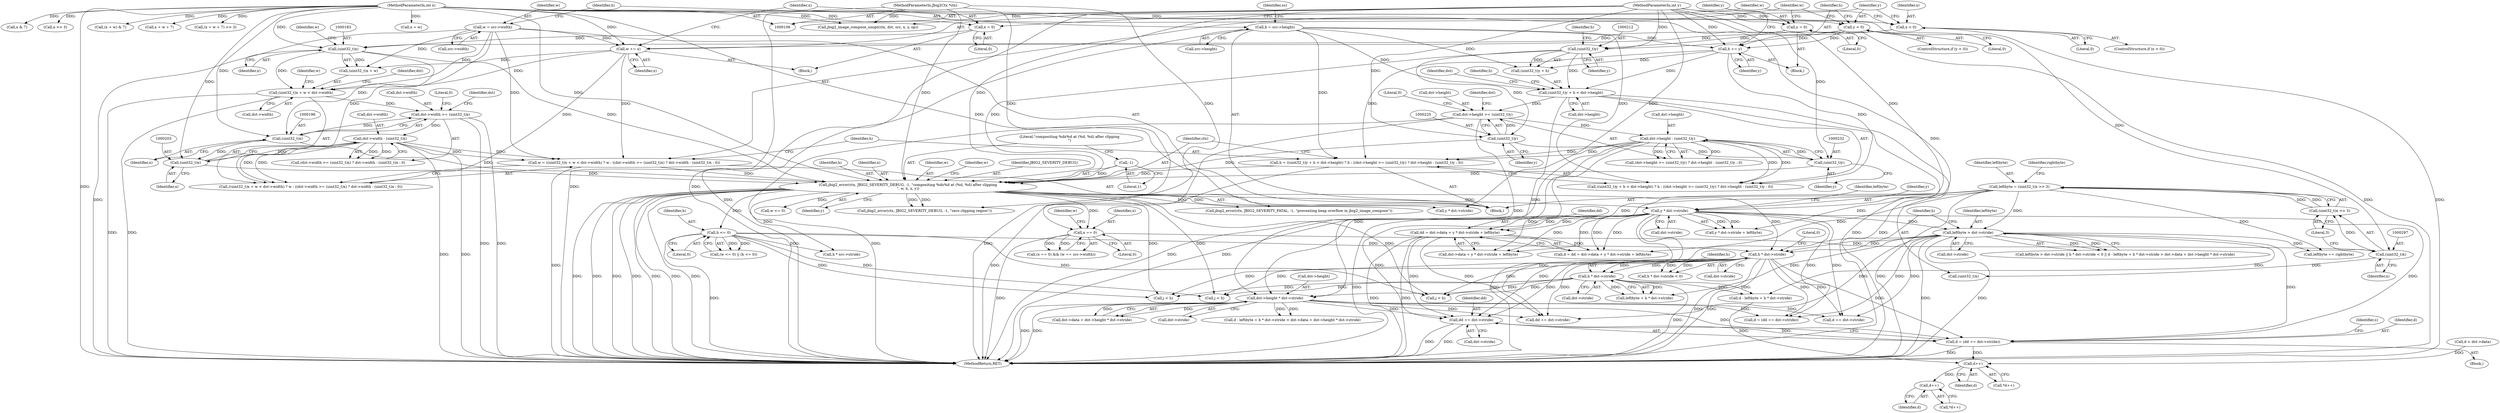 digraph "0_ghostscript_e698d5c11d27212aa1098bc5b1673a3378563092_3@pointer" {
"1000640" [label="(Call,dd += dst->stride)"];
"1000321" [label="(Call,dd = dst->data + y * dst->stride + leftbyte)"];
"1000328" [label="(Call,y * dst->stride)"];
"1000235" [label="(Call,jbig2_error(ctx, JBIG2_SEVERITY_DEBUG, -1, \"compositing %dx%d at (%d, %d) after clipping\n\", w, h, x, y))"];
"1000107" [label="(MethodParameterIn,Jbig2Ctx *ctx)"];
"1000238" [label="(Call,-1)"];
"1000177" [label="(Call,w = ((uint32_t)x + w < dst->width) ? w : ((dst->width >= (uint32_t)x) ? dst->width - (uint32_t)x : 0))"];
"1000140" [label="(Call,w = src->width)"];
"1000160" [label="(Call,w += x)"];
"1000156" [label="(Call,x < 0)"];
"1000110" [label="(MethodParameterIn,int x)"];
"1000198" [label="(Call,dst->width - (uint32_t)x)"];
"1000191" [label="(Call,dst->width >= (uint32_t)x)"];
"1000180" [label="(Call,(uint32_t)x + w < dst->width)"];
"1000182" [label="(Call,(uint32_t)x)"];
"1000163" [label="(Call,x = 0)"];
"1000195" [label="(Call,(uint32_t)x)"];
"1000202" [label="(Call,(uint32_t)x)"];
"1000206" [label="(Call,h = ((uint32_t)y + h < dst->height) ? h : ((dst->height >= (uint32_t)y) ? dst->height - (uint32_t)y : 0))"];
"1000171" [label="(Call,h += y)"];
"1000167" [label="(Call,y < 0)"];
"1000111" [label="(MethodParameterIn,int y)"];
"1000145" [label="(Call,h = src->height)"];
"1000227" [label="(Call,dst->height - (uint32_t)y)"];
"1000220" [label="(Call,dst->height >= (uint32_t)y)"];
"1000209" [label="(Call,(uint32_t)y + h < dst->height)"];
"1000211" [label="(Call,(uint32_t)y)"];
"1000174" [label="(Call,y = 0)"];
"1000224" [label="(Call,(uint32_t)y)"];
"1000231" [label="(Call,(uint32_t)y)"];
"1000293" [label="(Call,leftbyte = (uint32_t)x >> 3)"];
"1000295" [label="(Call,(uint32_t)x >> 3)"];
"1000296" [label="(Call,(uint32_t)x)"];
"1000264" [label="(Call,x == 0)"];
"1000342" [label="(Call,leftbyte > dst->stride)"];
"1000349" [label="(Call,h * dst->stride)"];
"1000250" [label="(Call,h <= 0)"];
"1000369" [label="(Call,dst->height * dst->stride)"];
"1000360" [label="(Call,h * dst->stride)"];
"1000638" [label="(Call,d = (dd += dst->stride))"];
"1000562" [label="(Call,d++)"];
"1000596" [label="(Call,d++)"];
"1000182" [label="(Call,(uint32_t)x)"];
"1000242" [label="(Identifier,h)"];
"1000385" [label="(Call,leftbyte == rightbyte)"];
"1000243" [label="(Identifier,x)"];
"1000349" [label="(Call,h * dst->stride)"];
"1000220" [label="(Call,dst->height >= (uint32_t)y)"];
"1000646" [label="(Identifier,s)"];
"1000151" [label="(Identifier,ss)"];
"1000186" [label="(Call,dst->width)"];
"1000362" [label="(Call,dst->stride)"];
"1000373" [label="(Call,dst->stride)"];
"1000301" [label="(Identifier,rightbyte)"];
"1000141" [label="(Identifier,w)"];
"1000213" [label="(Identifier,y)"];
"1000210" [label="(Call,(uint32_t)y + h)"];
"1000219" [label="(Call,(dst->height >= (uint32_t)y) ? dst->height - (uint32_t)y : 0)"];
"1000156" [label="(Call,x < 0)"];
"1000211" [label="(Call,(uint32_t)y)"];
"1000146" [label="(Identifier,h)"];
"1000178" [label="(Identifier,w)"];
"1000240" [label="(Literal,\"compositing %dx%d at (%d, %d) after clipping\n\")"];
"1000344" [label="(Call,dst->stride)"];
"1000162" [label="(Identifier,x)"];
"1000265" [label="(Identifier,x)"];
"1000304" [label="(Call,(uint32_t)x)"];
"1000228" [label="(Call,dst->height)"];
"1000233" [label="(Identifier,y)"];
"1000241" [label="(Identifier,w)"];
"1000195" [label="(Call,(uint32_t)x)"];
"1000179" [label="(Call,((uint32_t)x + w < dst->width) ? w : ((dst->width >= (uint32_t)x) ? dst->width - (uint32_t)x : 0))"];
"1000533" [label="(Call,x + w)"];
"1000176" [label="(Literal,0)"];
"1000313" [label="(Call,x & 7)"];
"1000170" [label="(Block,)"];
"1000639" [label="(Identifier,d)"];
"1000145" [label="(Call,h = src->height)"];
"1000209" [label="(Call,(uint32_t)y + h < dst->height)"];
"1000234" [label="(Literal,0)"];
"1000356" [label="(Call,d - leftbyte + h * dst->stride)"];
"1000328" [label="(Call,y * dst->stride)"];
"1000236" [label="(Identifier,ctx)"];
"1000227" [label="(Call,dst->height - (uint32_t)y)"];
"1000321" [label="(Call,dd = dst->data + y * dst->stride + leftbyte)"];
"1000319" [label="(Call,d = dd = dst->data + y * dst->stride + leftbyte)"];
"1000247" [label="(Call,w <= 0)"];
"1000597" [label="(Identifier,d)"];
"1000595" [label="(Call,*d++)"];
"1000177" [label="(Call,w = ((uint32_t)x + w < dst->width) ? w : ((dst->width >= (uint32_t)x) ? dst->width - (uint32_t)x : 0))"];
"1000252" [label="(Literal,0)"];
"1000513" [label="(Call,x >> 3)"];
"1000167" [label="(Call,y < 0)"];
"1000215" [label="(Call,dst->height)"];
"1000206" [label="(Call,h = ((uint32_t)y + h < dst->height) ? h : ((dst->height >= (uint32_t)y) ? dst->height - (uint32_t)y : 0))"];
"1000205" [label="(Literal,0)"];
"1000248" [label="(Identifier,w)"];
"1000171" [label="(Call,h += y)"];
"1000323" [label="(Call,dst->data + y * dst->stride + leftbyte)"];
"1000189" [label="(Identifier,w)"];
"1000251" [label="(Identifier,h)"];
"1000596" [label="(Call,d++)"];
"1000161" [label="(Identifier,w)"];
"1000142" [label="(Call,src->width)"];
"1000164" [label="(Identifier,x)"];
"1000160" [label="(Call,w += x)"];
"1000169" [label="(Literal,0)"];
"1000200" [label="(Identifier,dst)"];
"1000264" [label="(Call,x == 0)"];
"1000341" [label="(Call,leftbyte > dst->stride || h * dst->stride < 0 || d - leftbyte + h * dst->stride > dst->data + dst->height * dst->stride)"];
"1000168" [label="(Identifier,y)"];
"1000451" [label="(Call,j < h)"];
"1000244" [label="(Identifier,y)"];
"1000400" [label="(Call,j < h)"];
"1000226" [label="(Identifier,y)"];
"1000263" [label="(Call,(x == 0) && (w == src->width))"];
"1000365" [label="(Call,dst->data + dst->height * dst->stride)"];
"1000642" [label="(Call,dst->stride)"];
"1000192" [label="(Call,dst->width)"];
"1000343" [label="(Identifier,leftbyte)"];
"1000231" [label="(Call,(uint32_t)y)"];
"1000361" [label="(Identifier,h)"];
"1000378" [label="(Call,jbig2_error(ctx, JBIG2_SEVERITY_FATAL, -1, \"preventing heap overflow in jbig2_image_compose\"))"];
"1000351" [label="(Call,dst->stride)"];
"1000296" [label="(Call,(uint32_t)x)"];
"1000348" [label="(Call,h * dst->stride < 0)"];
"1000482" [label="(Call,dd += dst->stride)"];
"1000175" [label="(Identifier,y)"];
"1000250" [label="(Call,h <= 0)"];
"1000370" [label="(Call,dst->height)"];
"1000224" [label="(Call,(uint32_t)y)"];
"1000330" [label="(Call,dst->stride)"];
"1000294" [label="(Identifier,leftbyte)"];
"1000360" [label="(Call,h * dst->stride)"];
"1000222" [label="(Identifier,dst)"];
"1000155" [label="(ControlStructure,if (x < 0))"];
"1000157" [label="(Identifier,x)"];
"1000111" [label="(MethodParameterIn,int y)"];
"1000204" [label="(Identifier,x)"];
"1000110" [label="(MethodParameterIn,int x)"];
"1000190" [label="(Call,(dst->width >= (uint32_t)x) ? dst->width - (uint32_t)x : 0)"];
"1000480" [label="(Call,d = (dd += dst->stride))"];
"1000147" [label="(Call,src->height)"];
"1000354" [label="(Literal,0)"];
"1000299" [label="(Literal,3)"];
"1000133" [label="(Call,jbig2_image_compose_unopt(ctx, dst, src, x, y, op))"];
"1000554" [label="(Call,j < h)"];
"1000107" [label="(MethodParameterIn,Jbig2Ctx *ctx)"];
"1000532" [label="(Call,(x + w) & 7)"];
"1000563" [label="(Identifier,d)"];
"1000329" [label="(Identifier,y)"];
"1000507" [label="(Call,x + w + 7)"];
"1000268" [label="(Identifier,w)"];
"1000358" [label="(Call,leftbyte + h * dst->stride)"];
"1000174" [label="(Call,y = 0)"];
"1000336" [label="(Call,d < dst->data)"];
"1000158" [label="(Literal,0)"];
"1000208" [label="(Call,((uint32_t)y + h < dst->height) ? h : ((dst->height >= (uint32_t)y) ? dst->height - (uint32_t)y : 0))"];
"1000342" [label="(Call,leftbyte > dst->stride)"];
"1000641" [label="(Identifier,dd)"];
"1000369" [label="(Call,dst->height * dst->stride)"];
"1000254" [label="(Call,jbig2_error(ctx, JBIG2_SEVERITY_DEBUG, -1, \"zero clipping region\"))"];
"1000327" [label="(Call,y * dst->stride + leftbyte)"];
"1000278" [label="(Call,y * dst->stride)"];
"1000197" [label="(Identifier,x)"];
"1000166" [label="(ControlStructure,if (y < 0))"];
"1000198" [label="(Call,dst->width - (uint32_t)x)"];
"1000562" [label="(Call,d++)"];
"1000355" [label="(Call,d - leftbyte + h * dst->stride > dst->data + dst->height * dst->stride)"];
"1000559" [label="(Block,)"];
"1000221" [label="(Call,dst->height)"];
"1000246" [label="(Call,(w <= 0) || (h <= 0))"];
"1000191" [label="(Call,dst->width >= (uint32_t)x)"];
"1000180" [label="(Call,(uint32_t)x + w < dst->width)"];
"1000295" [label="(Call,(uint32_t)x >> 3)"];
"1000140" [label="(Call,w = src->width)"];
"1000165" [label="(Literal,0)"];
"1000286" [label="(Call,h * src->stride)"];
"1000113" [label="(Block,)"];
"1000184" [label="(Identifier,x)"];
"1000214" [label="(Identifier,h)"];
"1000298" [label="(Identifier,x)"];
"1000561" [label="(Call,*d++)"];
"1000237" [label="(Identifier,JBIG2_SEVERITY_DEBUG)"];
"1000229" [label="(Identifier,dst)"];
"1000266" [label="(Literal,0)"];
"1000638" [label="(Call,d = (dd += dst->stride))"];
"1000207" [label="(Identifier,h)"];
"1000159" [label="(Block,)"];
"1000506" [label="(Call,(x + w + 7) >> 3)"];
"1000293" [label="(Call,leftbyte = (uint32_t)x >> 3)"];
"1000322" [label="(Identifier,dd)"];
"1000235" [label="(Call,jbig2_error(ctx, JBIG2_SEVERITY_DEBUG, -1, \"compositing %dx%d at (%d, %d) after clipping\n\", w, h, x, y))"];
"1000163" [label="(Call,x = 0)"];
"1000202" [label="(Call,(uint32_t)x)"];
"1000350" [label="(Identifier,h)"];
"1000238" [label="(Call,-1)"];
"1000654" [label="(MethodReturn,RET)"];
"1000333" [label="(Identifier,leftbyte)"];
"1000173" [label="(Identifier,y)"];
"1000640" [label="(Call,dd += dst->stride)"];
"1000218" [label="(Identifier,h)"];
"1000415" [label="(Call,d += dst->stride)"];
"1000172" [label="(Identifier,h)"];
"1000185" [label="(Identifier,w)"];
"1000199" [label="(Call,dst->width)"];
"1000193" [label="(Identifier,dst)"];
"1000239" [label="(Literal,1)"];
"1000181" [label="(Call,(uint32_t)x + w)"];
"1000640" -> "1000638"  [label="AST: "];
"1000640" -> "1000642"  [label="CFG: "];
"1000641" -> "1000640"  [label="AST: "];
"1000642" -> "1000640"  [label="AST: "];
"1000638" -> "1000640"  [label="CFG: "];
"1000640" -> "1000654"  [label="DDG: "];
"1000640" -> "1000654"  [label="DDG: "];
"1000640" -> "1000638"  [label="DDG: "];
"1000321" -> "1000640"  [label="DDG: "];
"1000342" -> "1000640"  [label="DDG: "];
"1000349" -> "1000640"  [label="DDG: "];
"1000369" -> "1000640"  [label="DDG: "];
"1000328" -> "1000640"  [label="DDG: "];
"1000321" -> "1000319"  [label="AST: "];
"1000321" -> "1000323"  [label="CFG: "];
"1000322" -> "1000321"  [label="AST: "];
"1000323" -> "1000321"  [label="AST: "];
"1000319" -> "1000321"  [label="CFG: "];
"1000321" -> "1000654"  [label="DDG: "];
"1000321" -> "1000654"  [label="DDG: "];
"1000321" -> "1000319"  [label="DDG: "];
"1000328" -> "1000321"  [label="DDG: "];
"1000328" -> "1000321"  [label="DDG: "];
"1000293" -> "1000321"  [label="DDG: "];
"1000321" -> "1000482"  [label="DDG: "];
"1000328" -> "1000327"  [label="AST: "];
"1000328" -> "1000330"  [label="CFG: "];
"1000329" -> "1000328"  [label="AST: "];
"1000330" -> "1000328"  [label="AST: "];
"1000333" -> "1000328"  [label="CFG: "];
"1000328" -> "1000654"  [label="DDG: "];
"1000328" -> "1000654"  [label="DDG: "];
"1000328" -> "1000319"  [label="DDG: "];
"1000328" -> "1000319"  [label="DDG: "];
"1000328" -> "1000323"  [label="DDG: "];
"1000328" -> "1000323"  [label="DDG: "];
"1000328" -> "1000327"  [label="DDG: "];
"1000328" -> "1000327"  [label="DDG: "];
"1000235" -> "1000328"  [label="DDG: "];
"1000111" -> "1000328"  [label="DDG: "];
"1000328" -> "1000342"  [label="DDG: "];
"1000328" -> "1000415"  [label="DDG: "];
"1000328" -> "1000480"  [label="DDG: "];
"1000328" -> "1000482"  [label="DDG: "];
"1000328" -> "1000638"  [label="DDG: "];
"1000235" -> "1000113"  [label="AST: "];
"1000235" -> "1000244"  [label="CFG: "];
"1000236" -> "1000235"  [label="AST: "];
"1000237" -> "1000235"  [label="AST: "];
"1000238" -> "1000235"  [label="AST: "];
"1000240" -> "1000235"  [label="AST: "];
"1000241" -> "1000235"  [label="AST: "];
"1000242" -> "1000235"  [label="AST: "];
"1000243" -> "1000235"  [label="AST: "];
"1000244" -> "1000235"  [label="AST: "];
"1000248" -> "1000235"  [label="CFG: "];
"1000235" -> "1000654"  [label="DDG: "];
"1000235" -> "1000654"  [label="DDG: "];
"1000235" -> "1000654"  [label="DDG: "];
"1000235" -> "1000654"  [label="DDG: "];
"1000235" -> "1000654"  [label="DDG: "];
"1000235" -> "1000654"  [label="DDG: "];
"1000235" -> "1000654"  [label="DDG: "];
"1000107" -> "1000235"  [label="DDG: "];
"1000238" -> "1000235"  [label="DDG: "];
"1000177" -> "1000235"  [label="DDG: "];
"1000206" -> "1000235"  [label="DDG: "];
"1000182" -> "1000235"  [label="DDG: "];
"1000195" -> "1000235"  [label="DDG: "];
"1000202" -> "1000235"  [label="DDG: "];
"1000110" -> "1000235"  [label="DDG: "];
"1000231" -> "1000235"  [label="DDG: "];
"1000224" -> "1000235"  [label="DDG: "];
"1000211" -> "1000235"  [label="DDG: "];
"1000111" -> "1000235"  [label="DDG: "];
"1000235" -> "1000247"  [label="DDG: "];
"1000235" -> "1000250"  [label="DDG: "];
"1000235" -> "1000254"  [label="DDG: "];
"1000235" -> "1000254"  [label="DDG: "];
"1000235" -> "1000264"  [label="DDG: "];
"1000235" -> "1000278"  [label="DDG: "];
"1000235" -> "1000286"  [label="DDG: "];
"1000235" -> "1000349"  [label="DDG: "];
"1000235" -> "1000378"  [label="DDG: "];
"1000235" -> "1000400"  [label="DDG: "];
"1000235" -> "1000451"  [label="DDG: "];
"1000235" -> "1000554"  [label="DDG: "];
"1000107" -> "1000106"  [label="AST: "];
"1000107" -> "1000654"  [label="DDG: "];
"1000107" -> "1000133"  [label="DDG: "];
"1000107" -> "1000254"  [label="DDG: "];
"1000107" -> "1000378"  [label="DDG: "];
"1000238" -> "1000239"  [label="CFG: "];
"1000239" -> "1000238"  [label="AST: "];
"1000240" -> "1000238"  [label="CFG: "];
"1000177" -> "1000113"  [label="AST: "];
"1000177" -> "1000179"  [label="CFG: "];
"1000178" -> "1000177"  [label="AST: "];
"1000179" -> "1000177"  [label="AST: "];
"1000207" -> "1000177"  [label="CFG: "];
"1000177" -> "1000654"  [label="DDG: "];
"1000140" -> "1000177"  [label="DDG: "];
"1000160" -> "1000177"  [label="DDG: "];
"1000198" -> "1000177"  [label="DDG: "];
"1000198" -> "1000177"  [label="DDG: "];
"1000140" -> "1000113"  [label="AST: "];
"1000140" -> "1000142"  [label="CFG: "];
"1000141" -> "1000140"  [label="AST: "];
"1000142" -> "1000140"  [label="AST: "];
"1000146" -> "1000140"  [label="CFG: "];
"1000140" -> "1000654"  [label="DDG: "];
"1000140" -> "1000160"  [label="DDG: "];
"1000140" -> "1000180"  [label="DDG: "];
"1000140" -> "1000181"  [label="DDG: "];
"1000140" -> "1000179"  [label="DDG: "];
"1000160" -> "1000159"  [label="AST: "];
"1000160" -> "1000162"  [label="CFG: "];
"1000161" -> "1000160"  [label="AST: "];
"1000162" -> "1000160"  [label="AST: "];
"1000164" -> "1000160"  [label="CFG: "];
"1000156" -> "1000160"  [label="DDG: "];
"1000110" -> "1000160"  [label="DDG: "];
"1000160" -> "1000180"  [label="DDG: "];
"1000160" -> "1000181"  [label="DDG: "];
"1000160" -> "1000179"  [label="DDG: "];
"1000156" -> "1000155"  [label="AST: "];
"1000156" -> "1000158"  [label="CFG: "];
"1000157" -> "1000156"  [label="AST: "];
"1000158" -> "1000156"  [label="AST: "];
"1000161" -> "1000156"  [label="CFG: "];
"1000168" -> "1000156"  [label="CFG: "];
"1000156" -> "1000654"  [label="DDG: "];
"1000110" -> "1000156"  [label="DDG: "];
"1000156" -> "1000182"  [label="DDG: "];
"1000110" -> "1000106"  [label="AST: "];
"1000110" -> "1000654"  [label="DDG: "];
"1000110" -> "1000133"  [label="DDG: "];
"1000110" -> "1000163"  [label="DDG: "];
"1000110" -> "1000182"  [label="DDG: "];
"1000110" -> "1000195"  [label="DDG: "];
"1000110" -> "1000202"  [label="DDG: "];
"1000110" -> "1000264"  [label="DDG: "];
"1000110" -> "1000296"  [label="DDG: "];
"1000110" -> "1000304"  [label="DDG: "];
"1000110" -> "1000313"  [label="DDG: "];
"1000110" -> "1000506"  [label="DDG: "];
"1000110" -> "1000507"  [label="DDG: "];
"1000110" -> "1000513"  [label="DDG: "];
"1000110" -> "1000532"  [label="DDG: "];
"1000110" -> "1000533"  [label="DDG: "];
"1000198" -> "1000190"  [label="AST: "];
"1000198" -> "1000202"  [label="CFG: "];
"1000199" -> "1000198"  [label="AST: "];
"1000202" -> "1000198"  [label="AST: "];
"1000190" -> "1000198"  [label="CFG: "];
"1000198" -> "1000654"  [label="DDG: "];
"1000198" -> "1000654"  [label="DDG: "];
"1000198" -> "1000179"  [label="DDG: "];
"1000198" -> "1000179"  [label="DDG: "];
"1000198" -> "1000190"  [label="DDG: "];
"1000198" -> "1000190"  [label="DDG: "];
"1000191" -> "1000198"  [label="DDG: "];
"1000202" -> "1000198"  [label="DDG: "];
"1000191" -> "1000190"  [label="AST: "];
"1000191" -> "1000195"  [label="CFG: "];
"1000192" -> "1000191"  [label="AST: "];
"1000195" -> "1000191"  [label="AST: "];
"1000200" -> "1000191"  [label="CFG: "];
"1000205" -> "1000191"  [label="CFG: "];
"1000191" -> "1000654"  [label="DDG: "];
"1000191" -> "1000654"  [label="DDG: "];
"1000180" -> "1000191"  [label="DDG: "];
"1000195" -> "1000191"  [label="DDG: "];
"1000180" -> "1000179"  [label="AST: "];
"1000180" -> "1000186"  [label="CFG: "];
"1000181" -> "1000180"  [label="AST: "];
"1000186" -> "1000180"  [label="AST: "];
"1000189" -> "1000180"  [label="CFG: "];
"1000193" -> "1000180"  [label="CFG: "];
"1000180" -> "1000654"  [label="DDG: "];
"1000180" -> "1000654"  [label="DDG: "];
"1000182" -> "1000180"  [label="DDG: "];
"1000182" -> "1000181"  [label="AST: "];
"1000182" -> "1000184"  [label="CFG: "];
"1000183" -> "1000182"  [label="AST: "];
"1000184" -> "1000182"  [label="AST: "];
"1000185" -> "1000182"  [label="CFG: "];
"1000182" -> "1000181"  [label="DDG: "];
"1000163" -> "1000182"  [label="DDG: "];
"1000182" -> "1000195"  [label="DDG: "];
"1000163" -> "1000159"  [label="AST: "];
"1000163" -> "1000165"  [label="CFG: "];
"1000164" -> "1000163"  [label="AST: "];
"1000165" -> "1000163"  [label="AST: "];
"1000168" -> "1000163"  [label="CFG: "];
"1000195" -> "1000197"  [label="CFG: "];
"1000196" -> "1000195"  [label="AST: "];
"1000197" -> "1000195"  [label="AST: "];
"1000195" -> "1000202"  [label="DDG: "];
"1000202" -> "1000204"  [label="CFG: "];
"1000203" -> "1000202"  [label="AST: "];
"1000204" -> "1000202"  [label="AST: "];
"1000206" -> "1000113"  [label="AST: "];
"1000206" -> "1000208"  [label="CFG: "];
"1000207" -> "1000206"  [label="AST: "];
"1000208" -> "1000206"  [label="AST: "];
"1000236" -> "1000206"  [label="CFG: "];
"1000206" -> "1000654"  [label="DDG: "];
"1000171" -> "1000206"  [label="DDG: "];
"1000145" -> "1000206"  [label="DDG: "];
"1000227" -> "1000206"  [label="DDG: "];
"1000227" -> "1000206"  [label="DDG: "];
"1000171" -> "1000170"  [label="AST: "];
"1000171" -> "1000173"  [label="CFG: "];
"1000172" -> "1000171"  [label="AST: "];
"1000173" -> "1000171"  [label="AST: "];
"1000175" -> "1000171"  [label="CFG: "];
"1000167" -> "1000171"  [label="DDG: "];
"1000111" -> "1000171"  [label="DDG: "];
"1000145" -> "1000171"  [label="DDG: "];
"1000171" -> "1000209"  [label="DDG: "];
"1000171" -> "1000210"  [label="DDG: "];
"1000171" -> "1000208"  [label="DDG: "];
"1000167" -> "1000166"  [label="AST: "];
"1000167" -> "1000169"  [label="CFG: "];
"1000168" -> "1000167"  [label="AST: "];
"1000169" -> "1000167"  [label="AST: "];
"1000172" -> "1000167"  [label="CFG: "];
"1000178" -> "1000167"  [label="CFG: "];
"1000167" -> "1000654"  [label="DDG: "];
"1000111" -> "1000167"  [label="DDG: "];
"1000167" -> "1000211"  [label="DDG: "];
"1000111" -> "1000106"  [label="AST: "];
"1000111" -> "1000654"  [label="DDG: "];
"1000111" -> "1000133"  [label="DDG: "];
"1000111" -> "1000174"  [label="DDG: "];
"1000111" -> "1000211"  [label="DDG: "];
"1000111" -> "1000224"  [label="DDG: "];
"1000111" -> "1000231"  [label="DDG: "];
"1000111" -> "1000278"  [label="DDG: "];
"1000145" -> "1000113"  [label="AST: "];
"1000145" -> "1000147"  [label="CFG: "];
"1000146" -> "1000145"  [label="AST: "];
"1000147" -> "1000145"  [label="AST: "];
"1000151" -> "1000145"  [label="CFG: "];
"1000145" -> "1000654"  [label="DDG: "];
"1000145" -> "1000209"  [label="DDG: "];
"1000145" -> "1000210"  [label="DDG: "];
"1000145" -> "1000208"  [label="DDG: "];
"1000227" -> "1000219"  [label="AST: "];
"1000227" -> "1000231"  [label="CFG: "];
"1000228" -> "1000227"  [label="AST: "];
"1000231" -> "1000227"  [label="AST: "];
"1000219" -> "1000227"  [label="CFG: "];
"1000227" -> "1000654"  [label="DDG: "];
"1000227" -> "1000654"  [label="DDG: "];
"1000227" -> "1000208"  [label="DDG: "];
"1000227" -> "1000208"  [label="DDG: "];
"1000227" -> "1000219"  [label="DDG: "];
"1000227" -> "1000219"  [label="DDG: "];
"1000220" -> "1000227"  [label="DDG: "];
"1000231" -> "1000227"  [label="DDG: "];
"1000227" -> "1000369"  [label="DDG: "];
"1000220" -> "1000219"  [label="AST: "];
"1000220" -> "1000224"  [label="CFG: "];
"1000221" -> "1000220"  [label="AST: "];
"1000224" -> "1000220"  [label="AST: "];
"1000229" -> "1000220"  [label="CFG: "];
"1000234" -> "1000220"  [label="CFG: "];
"1000220" -> "1000654"  [label="DDG: "];
"1000220" -> "1000654"  [label="DDG: "];
"1000209" -> "1000220"  [label="DDG: "];
"1000224" -> "1000220"  [label="DDG: "];
"1000220" -> "1000369"  [label="DDG: "];
"1000209" -> "1000208"  [label="AST: "];
"1000209" -> "1000215"  [label="CFG: "];
"1000210" -> "1000209"  [label="AST: "];
"1000215" -> "1000209"  [label="AST: "];
"1000218" -> "1000209"  [label="CFG: "];
"1000222" -> "1000209"  [label="CFG: "];
"1000209" -> "1000654"  [label="DDG: "];
"1000209" -> "1000654"  [label="DDG: "];
"1000211" -> "1000209"  [label="DDG: "];
"1000209" -> "1000369"  [label="DDG: "];
"1000211" -> "1000210"  [label="AST: "];
"1000211" -> "1000213"  [label="CFG: "];
"1000212" -> "1000211"  [label="AST: "];
"1000213" -> "1000211"  [label="AST: "];
"1000214" -> "1000211"  [label="CFG: "];
"1000211" -> "1000210"  [label="DDG: "];
"1000174" -> "1000211"  [label="DDG: "];
"1000211" -> "1000224"  [label="DDG: "];
"1000174" -> "1000170"  [label="AST: "];
"1000174" -> "1000176"  [label="CFG: "];
"1000175" -> "1000174"  [label="AST: "];
"1000176" -> "1000174"  [label="AST: "];
"1000178" -> "1000174"  [label="CFG: "];
"1000224" -> "1000226"  [label="CFG: "];
"1000225" -> "1000224"  [label="AST: "];
"1000226" -> "1000224"  [label="AST: "];
"1000224" -> "1000231"  [label="DDG: "];
"1000231" -> "1000233"  [label="CFG: "];
"1000232" -> "1000231"  [label="AST: "];
"1000233" -> "1000231"  [label="AST: "];
"1000293" -> "1000113"  [label="AST: "];
"1000293" -> "1000295"  [label="CFG: "];
"1000294" -> "1000293"  [label="AST: "];
"1000295" -> "1000293"  [label="AST: "];
"1000301" -> "1000293"  [label="CFG: "];
"1000293" -> "1000654"  [label="DDG: "];
"1000295" -> "1000293"  [label="DDG: "];
"1000295" -> "1000293"  [label="DDG: "];
"1000293" -> "1000319"  [label="DDG: "];
"1000293" -> "1000323"  [label="DDG: "];
"1000293" -> "1000327"  [label="DDG: "];
"1000293" -> "1000342"  [label="DDG: "];
"1000293" -> "1000385"  [label="DDG: "];
"1000295" -> "1000299"  [label="CFG: "];
"1000296" -> "1000295"  [label="AST: "];
"1000299" -> "1000295"  [label="AST: "];
"1000296" -> "1000295"  [label="DDG: "];
"1000296" -> "1000298"  [label="CFG: "];
"1000297" -> "1000296"  [label="AST: "];
"1000298" -> "1000296"  [label="AST: "];
"1000299" -> "1000296"  [label="CFG: "];
"1000264" -> "1000296"  [label="DDG: "];
"1000296" -> "1000304"  [label="DDG: "];
"1000264" -> "1000263"  [label="AST: "];
"1000264" -> "1000266"  [label="CFG: "];
"1000265" -> "1000264"  [label="AST: "];
"1000266" -> "1000264"  [label="AST: "];
"1000268" -> "1000264"  [label="CFG: "];
"1000263" -> "1000264"  [label="CFG: "];
"1000264" -> "1000654"  [label="DDG: "];
"1000264" -> "1000263"  [label="DDG: "];
"1000264" -> "1000263"  [label="DDG: "];
"1000342" -> "1000341"  [label="AST: "];
"1000342" -> "1000344"  [label="CFG: "];
"1000343" -> "1000342"  [label="AST: "];
"1000344" -> "1000342"  [label="AST: "];
"1000350" -> "1000342"  [label="CFG: "];
"1000341" -> "1000342"  [label="CFG: "];
"1000342" -> "1000654"  [label="DDG: "];
"1000342" -> "1000654"  [label="DDG: "];
"1000342" -> "1000341"  [label="DDG: "];
"1000342" -> "1000341"  [label="DDG: "];
"1000342" -> "1000349"  [label="DDG: "];
"1000342" -> "1000356"  [label="DDG: "];
"1000342" -> "1000358"  [label="DDG: "];
"1000342" -> "1000385"  [label="DDG: "];
"1000342" -> "1000415"  [label="DDG: "];
"1000342" -> "1000480"  [label="DDG: "];
"1000342" -> "1000482"  [label="DDG: "];
"1000342" -> "1000638"  [label="DDG: "];
"1000349" -> "1000348"  [label="AST: "];
"1000349" -> "1000351"  [label="CFG: "];
"1000350" -> "1000349"  [label="AST: "];
"1000351" -> "1000349"  [label="AST: "];
"1000354" -> "1000349"  [label="CFG: "];
"1000349" -> "1000654"  [label="DDG: "];
"1000349" -> "1000654"  [label="DDG: "];
"1000349" -> "1000348"  [label="DDG: "];
"1000349" -> "1000348"  [label="DDG: "];
"1000250" -> "1000349"  [label="DDG: "];
"1000349" -> "1000360"  [label="DDG: "];
"1000349" -> "1000360"  [label="DDG: "];
"1000349" -> "1000400"  [label="DDG: "];
"1000349" -> "1000415"  [label="DDG: "];
"1000349" -> "1000451"  [label="DDG: "];
"1000349" -> "1000480"  [label="DDG: "];
"1000349" -> "1000482"  [label="DDG: "];
"1000349" -> "1000554"  [label="DDG: "];
"1000349" -> "1000638"  [label="DDG: "];
"1000250" -> "1000246"  [label="AST: "];
"1000250" -> "1000252"  [label="CFG: "];
"1000251" -> "1000250"  [label="AST: "];
"1000252" -> "1000250"  [label="AST: "];
"1000246" -> "1000250"  [label="CFG: "];
"1000250" -> "1000654"  [label="DDG: "];
"1000250" -> "1000246"  [label="DDG: "];
"1000250" -> "1000246"  [label="DDG: "];
"1000250" -> "1000286"  [label="DDG: "];
"1000250" -> "1000400"  [label="DDG: "];
"1000250" -> "1000451"  [label="DDG: "];
"1000250" -> "1000554"  [label="DDG: "];
"1000369" -> "1000365"  [label="AST: "];
"1000369" -> "1000373"  [label="CFG: "];
"1000370" -> "1000369"  [label="AST: "];
"1000373" -> "1000369"  [label="AST: "];
"1000365" -> "1000369"  [label="CFG: "];
"1000369" -> "1000654"  [label="DDG: "];
"1000369" -> "1000654"  [label="DDG: "];
"1000369" -> "1000355"  [label="DDG: "];
"1000369" -> "1000355"  [label="DDG: "];
"1000369" -> "1000365"  [label="DDG: "];
"1000369" -> "1000365"  [label="DDG: "];
"1000360" -> "1000369"  [label="DDG: "];
"1000369" -> "1000415"  [label="DDG: "];
"1000369" -> "1000480"  [label="DDG: "];
"1000369" -> "1000482"  [label="DDG: "];
"1000369" -> "1000638"  [label="DDG: "];
"1000360" -> "1000358"  [label="AST: "];
"1000360" -> "1000362"  [label="CFG: "];
"1000361" -> "1000360"  [label="AST: "];
"1000362" -> "1000360"  [label="AST: "];
"1000358" -> "1000360"  [label="CFG: "];
"1000360" -> "1000654"  [label="DDG: "];
"1000360" -> "1000356"  [label="DDG: "];
"1000360" -> "1000356"  [label="DDG: "];
"1000360" -> "1000358"  [label="DDG: "];
"1000360" -> "1000358"  [label="DDG: "];
"1000360" -> "1000400"  [label="DDG: "];
"1000360" -> "1000451"  [label="DDG: "];
"1000360" -> "1000554"  [label="DDG: "];
"1000638" -> "1000559"  [label="AST: "];
"1000639" -> "1000638"  [label="AST: "];
"1000646" -> "1000638"  [label="CFG: "];
"1000638" -> "1000654"  [label="DDG: "];
"1000638" -> "1000562"  [label="DDG: "];
"1000562" -> "1000561"  [label="AST: "];
"1000562" -> "1000563"  [label="CFG: "];
"1000563" -> "1000562"  [label="AST: "];
"1000561" -> "1000562"  [label="CFG: "];
"1000356" -> "1000562"  [label="DDG: "];
"1000336" -> "1000562"  [label="DDG: "];
"1000562" -> "1000596"  [label="DDG: "];
"1000596" -> "1000595"  [label="AST: "];
"1000596" -> "1000597"  [label="CFG: "];
"1000597" -> "1000596"  [label="AST: "];
"1000595" -> "1000596"  [label="CFG: "];
}

